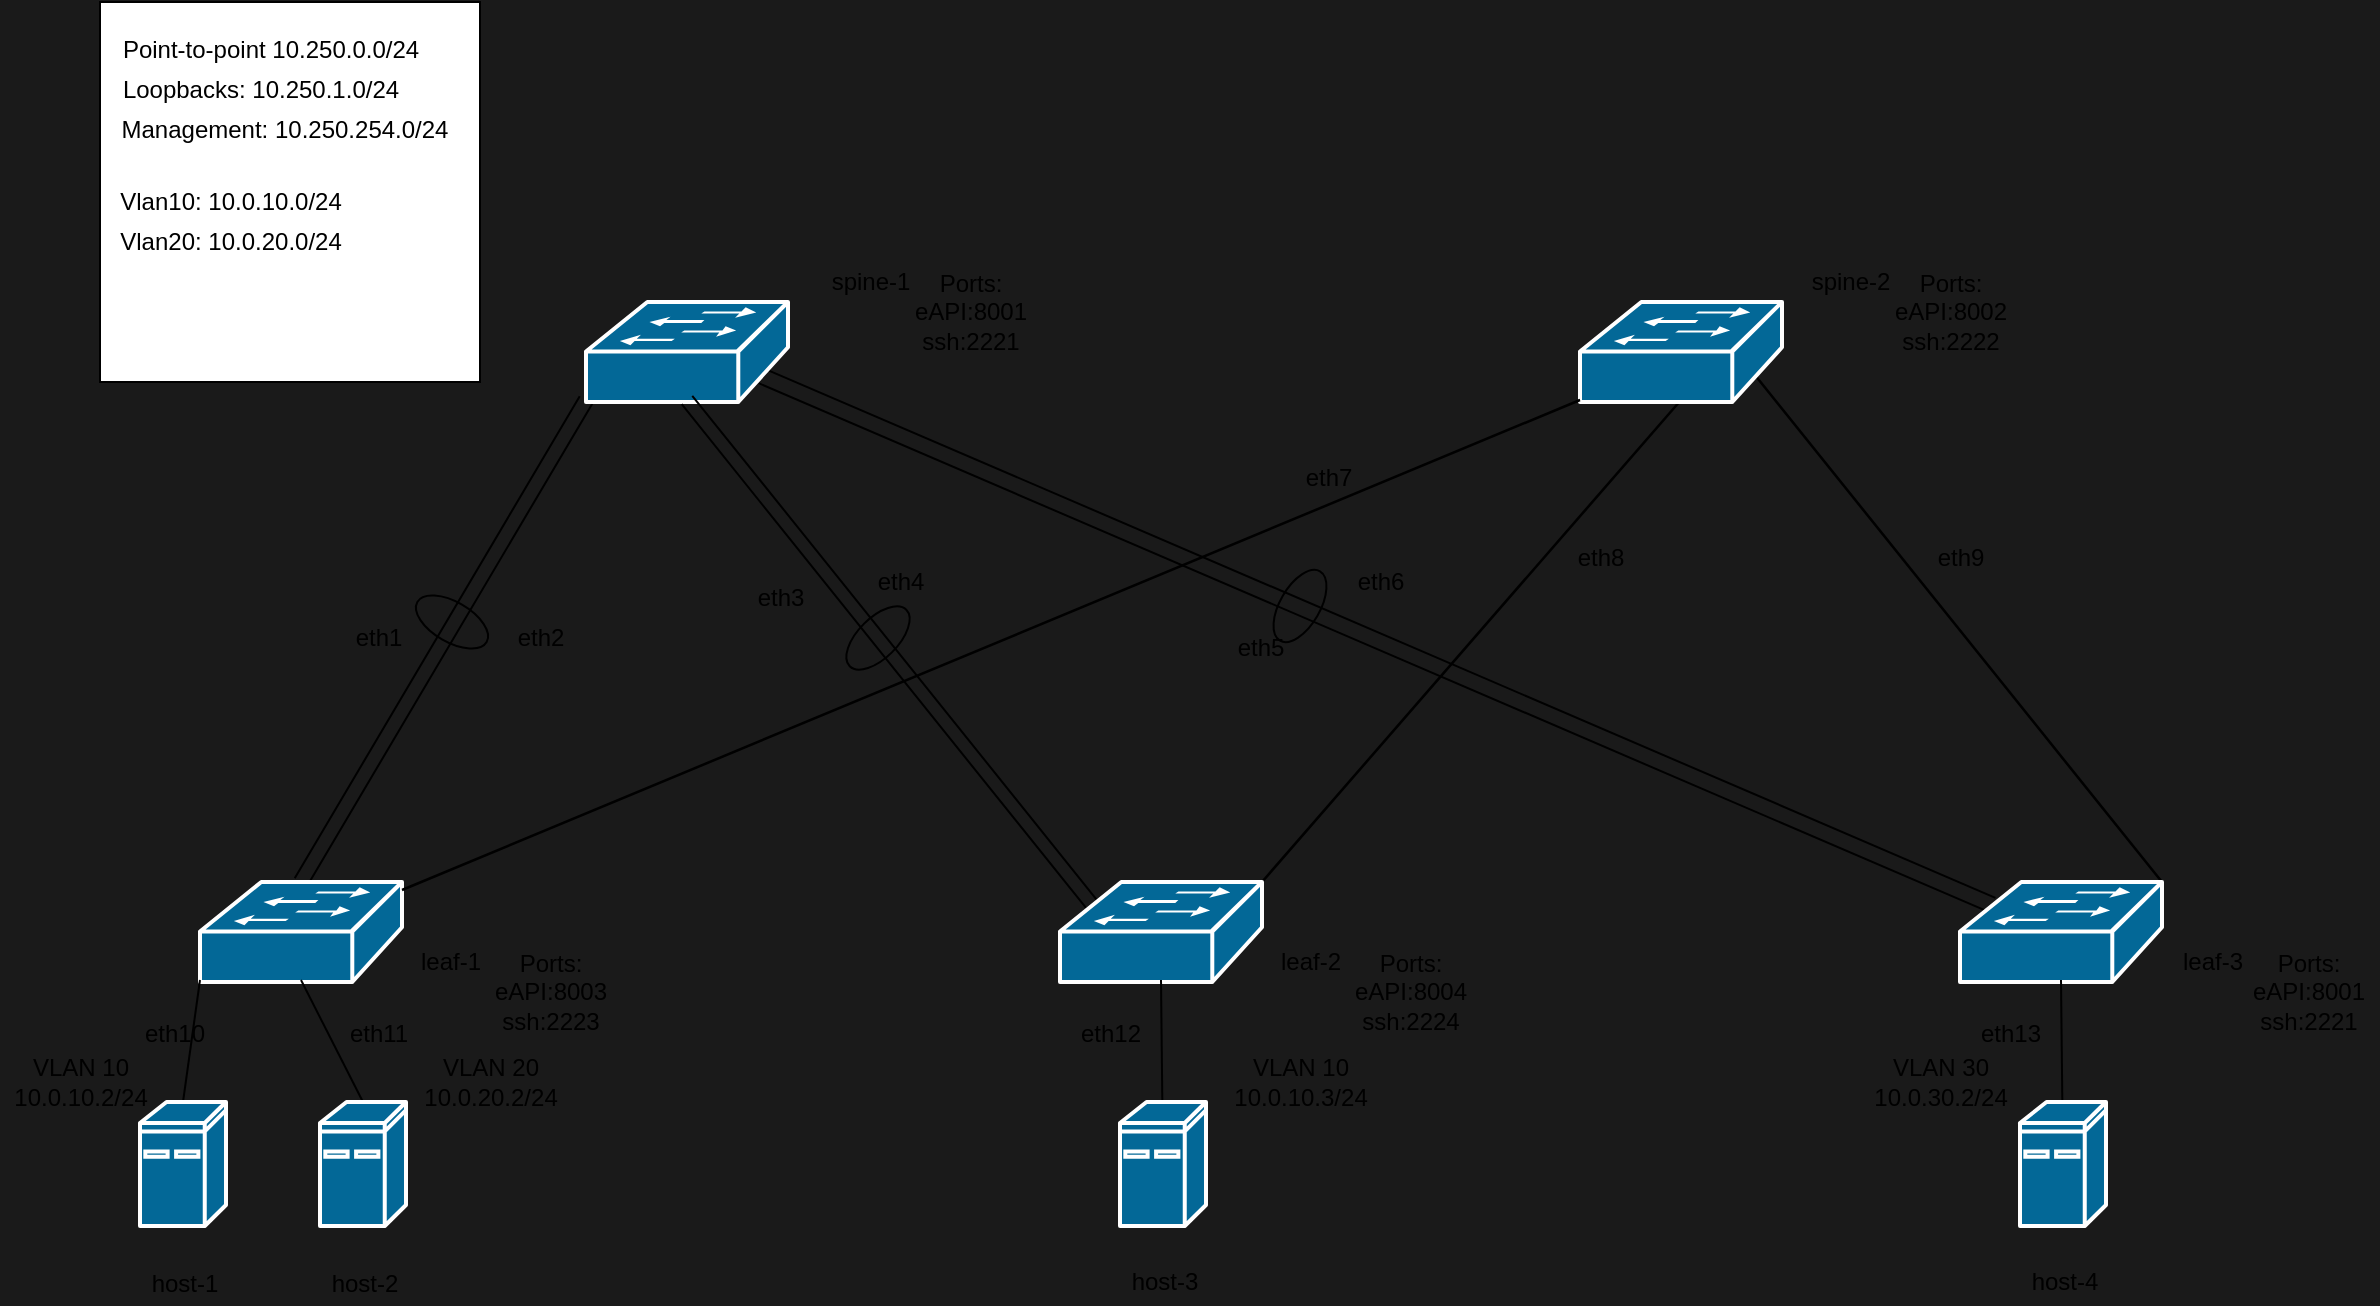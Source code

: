 <mxfile version="13.1.3">
    <diagram id="6a731a19-8d31-9384-78a2-239565b7b9f0" name="Page-1">
        <mxGraphModel dx="2655" dy="832" grid="1" gridSize="10" guides="1" tooltips="1" connect="1" arrows="1" fold="1" page="1" pageScale="1" pageWidth="1169" pageHeight="827" background="#1A1A1A" math="0" shadow="0">
            <root>
                <mxCell id="0"/>
                <mxCell id="1" value="Base 5-node" style="" parent="0"/>
                <mxCell id="baM0oSwgijgu1ItRGs0o-2263" style="edgeStyle=none;shape=link;rounded=0;orthogonalLoop=1;jettySize=auto;html=1;exitX=0;exitY=0.98;exitDx=0;exitDy=0;exitPerimeter=0;entryX=0.5;entryY=0;entryDx=0;entryDy=0;entryPerimeter=0;width=7.297;" parent="1" source="baM0oSwgijgu1ItRGs0o-2258" target="baM0oSwgijgu1ItRGs0o-2260" edge="1">
                    <mxGeometry relative="1" as="geometry"/>
                </mxCell>
                <mxCell id="baM0oSwgijgu1ItRGs0o-2270" style="edgeStyle=none;shape=link;rounded=0;orthogonalLoop=1;jettySize=auto;html=1;exitX=0.87;exitY=0.74;exitDx=0;exitDy=0;exitPerimeter=0;entryX=0.16;entryY=0.23;entryDx=0;entryDy=0;entryPerimeter=0;width=7.838;" parent="1" source="baM0oSwgijgu1ItRGs0o-2258" target="baM0oSwgijgu1ItRGs0o-2262" edge="1">
                    <mxGeometry relative="1" as="geometry"/>
                </mxCell>
                <mxCell id="baM0oSwgijgu1ItRGs0o-2258" value="" style="shape=mxgraph.cisco.switches.workgroup_switch;html=1;pointerEvents=1;dashed=0;fillColor=#036897;strokeColor=#ffffff;strokeWidth=2;verticalLabelPosition=bottom;verticalAlign=top;align=center;outlineConnect=0;" parent="1" vertex="1">
                    <mxGeometry x="273" y="190" width="101" height="50" as="geometry"/>
                </mxCell>
                <mxCell id="baM0oSwgijgu1ItRGs0o-2267" style="edgeStyle=none;shape=link;rounded=0;orthogonalLoop=1;jettySize=auto;html=1;exitX=0.87;exitY=0.74;exitDx=0;exitDy=0;exitPerimeter=0;entryX=1;entryY=0;entryDx=0;entryDy=0;entryPerimeter=0;width=-0.27;" parent="1" source="baM0oSwgijgu1ItRGs0o-2259" target="baM0oSwgijgu1ItRGs0o-2262" edge="1">
                    <mxGeometry relative="1" as="geometry"/>
                </mxCell>
                <mxCell id="baM0oSwgijgu1ItRGs0o-2271" style="edgeStyle=none;shape=link;rounded=0;orthogonalLoop=1;jettySize=auto;html=1;exitX=0.5;exitY=0.98;exitDx=0;exitDy=0;exitPerimeter=0;entryX=1;entryY=0;entryDx=0;entryDy=0;entryPerimeter=0;width=-0.27;" parent="1" source="baM0oSwgijgu1ItRGs0o-2259" target="baM0oSwgijgu1ItRGs0o-2261" edge="1">
                    <mxGeometry relative="1" as="geometry"/>
                </mxCell>
                <mxCell id="baM0oSwgijgu1ItRGs0o-2259" value="" style="shape=mxgraph.cisco.switches.workgroup_switch;html=1;pointerEvents=1;dashed=0;fillColor=#036897;strokeColor=#ffffff;strokeWidth=2;verticalLabelPosition=bottom;verticalAlign=top;align=center;outlineConnect=0;" parent="1" vertex="1">
                    <mxGeometry x="770" y="190" width="101" height="50" as="geometry"/>
                </mxCell>
                <mxCell id="baM0oSwgijgu1ItRGs0o-2260" value="" style="shape=mxgraph.cisco.switches.workgroup_switch;html=1;pointerEvents=1;dashed=0;fillColor=#036897;strokeColor=#ffffff;strokeWidth=2;verticalLabelPosition=bottom;verticalAlign=top;align=center;outlineConnect=0;" parent="1" vertex="1">
                    <mxGeometry x="80" y="480" width="101" height="50" as="geometry"/>
                </mxCell>
                <mxCell id="baM0oSwgijgu1ItRGs0o-2265" style="edgeStyle=none;shape=link;rounded=0;orthogonalLoop=1;jettySize=auto;html=1;exitX=0.16;exitY=0.23;exitDx=0;exitDy=0;exitPerimeter=0;entryX=0.5;entryY=0.98;entryDx=0;entryDy=0;entryPerimeter=0;width=6.757;" parent="1" source="baM0oSwgijgu1ItRGs0o-2261" target="baM0oSwgijgu1ItRGs0o-2258" edge="1">
                    <mxGeometry relative="1" as="geometry"/>
                </mxCell>
                <mxCell id="baM0oSwgijgu1ItRGs0o-2266" style="edgeStyle=none;shape=link;rounded=0;orthogonalLoop=1;jettySize=auto;html=1;entryX=0;entryY=0.98;entryDx=0;entryDy=0;entryPerimeter=0;width=0.27;" parent="1" source="baM0oSwgijgu1ItRGs0o-2260" target="baM0oSwgijgu1ItRGs0o-2259" edge="1">
                    <mxGeometry relative="1" as="geometry"/>
                </mxCell>
                <mxCell id="baM0oSwgijgu1ItRGs0o-2261" value="" style="shape=mxgraph.cisco.switches.workgroup_switch;html=1;pointerEvents=1;dashed=0;fillColor=#036897;strokeColor=#ffffff;strokeWidth=2;verticalLabelPosition=bottom;verticalAlign=top;align=center;outlineConnect=0;" parent="1" vertex="1">
                    <mxGeometry x="510" y="480" width="101" height="50" as="geometry"/>
                </mxCell>
                <mxCell id="baM0oSwgijgu1ItRGs0o-2262" value="" style="shape=mxgraph.cisco.switches.workgroup_switch;html=1;pointerEvents=1;dashed=0;fillColor=#036897;strokeColor=#ffffff;strokeWidth=2;verticalLabelPosition=bottom;verticalAlign=top;align=center;outlineConnect=0;" parent="1" vertex="1">
                    <mxGeometry x="960" y="480" width="101" height="50" as="geometry"/>
                </mxCell>
                <mxCell id="baM0oSwgijgu1ItRGs0o-2276" value="spine-1" style="text;html=1;align=center;verticalAlign=middle;resizable=0;points=[];autosize=1;" parent="1" vertex="1">
                    <mxGeometry x="390" y="170" width="50" height="20" as="geometry"/>
                </mxCell>
                <mxCell id="baM0oSwgijgu1ItRGs0o-2277" value="spine-2" style="text;html=1;align=center;verticalAlign=middle;resizable=0;points=[];autosize=1;" parent="1" vertex="1">
                    <mxGeometry x="880" y="170" width="50" height="20" as="geometry"/>
                </mxCell>
                <mxCell id="baM0oSwgijgu1ItRGs0o-2278" value="leaf-1" style="text;html=1;align=center;verticalAlign=middle;resizable=0;points=[];autosize=1;" parent="1" vertex="1">
                    <mxGeometry x="180" y="510" width="50" height="20" as="geometry"/>
                </mxCell>
                <mxCell id="baM0oSwgijgu1ItRGs0o-2279" value="leaf-2" style="text;html=1;align=center;verticalAlign=middle;resizable=0;points=[];autosize=1;" parent="1" vertex="1">
                    <mxGeometry x="610" y="510" width="50" height="20" as="geometry"/>
                </mxCell>
                <mxCell id="baM0oSwgijgu1ItRGs0o-2280" value="leaf-3" style="text;html=1;align=center;verticalAlign=middle;resizable=0;points=[];autosize=1;" parent="1" vertex="1">
                    <mxGeometry x="1061" y="510" width="50" height="20" as="geometry"/>
                </mxCell>
                <mxCell id="baM0oSwgijgu1ItRGs0o-2315" value="" style="ellipse;whiteSpace=wrap;html=1;fillColor=none;rotation=30;connectable=0;" parent="1" vertex="1">
                    <mxGeometry x="186" y="340" width="40" height="20" as="geometry"/>
                </mxCell>
                <mxCell id="baM0oSwgijgu1ItRGs0o-2319" value="" style="ellipse;whiteSpace=wrap;html=1;fillColor=none;rotation=-45;connectable=0;" parent="1" vertex="1">
                    <mxGeometry x="399" y="348" width="40" height="20" as="geometry"/>
                </mxCell>
                <mxCell id="baM0oSwgijgu1ItRGs0o-2320" value="" style="ellipse;whiteSpace=wrap;html=1;fillColor=none;rotation=-60;connectable=0;" parent="1" vertex="1">
                    <mxGeometry x="610" y="332" width="40" height="20" as="geometry"/>
                </mxCell>
                <mxCell id="baM0oSwgijgu1ItRGs0o-2273" value="Management" style="locked=1;" parent="0" visible="0"/>
                <mxCell id="baM0oSwgijgu1ItRGs0o-2281" value="10.250.254.2/24" style="text;html=1;align=center;verticalAlign=middle;resizable=0;points=[];autosize=1;" parent="baM0oSwgijgu1ItRGs0o-2273" vertex="1">
                    <mxGeometry x="390" y="190" width="100" height="20" as="geometry"/>
                </mxCell>
                <mxCell id="baM0oSwgijgu1ItRGs0o-2282" value="10.250.254.3/24" style="text;html=1;align=center;verticalAlign=middle;resizable=0;points=[];autosize=1;" parent="baM0oSwgijgu1ItRGs0o-2273" vertex="1">
                    <mxGeometry x="880" y="190" width="100" height="20" as="geometry"/>
                </mxCell>
                <mxCell id="baM0oSwgijgu1ItRGs0o-2283" value="10.250.254.4" style="text;html=1;align=center;verticalAlign=middle;resizable=0;points=[];autosize=1;" parent="baM0oSwgijgu1ItRGs0o-2273" vertex="1">
                    <mxGeometry x="180" y="530" width="90" height="20" as="geometry"/>
                </mxCell>
                <mxCell id="baM0oSwgijgu1ItRGs0o-2284" value="10.250.254.5" style="text;html=1;align=center;verticalAlign=middle;resizable=0;points=[];autosize=1;" parent="baM0oSwgijgu1ItRGs0o-2273" vertex="1">
                    <mxGeometry x="610" y="530" width="90" height="20" as="geometry"/>
                </mxCell>
                <mxCell id="baM0oSwgijgu1ItRGs0o-2285" value="10.250.254.6" style="text;html=1;align=center;verticalAlign=middle;resizable=0;points=[];autosize=1;" parent="baM0oSwgijgu1ItRGs0o-2273" vertex="1">
                    <mxGeometry x="1060" y="530" width="90" height="20" as="geometry"/>
                </mxCell>
                <mxCell id="baM0oSwgijgu1ItRGs0o-2286" value="Loopbacks" style="locked=1;" parent="0" visible="0"/>
                <mxCell id="baM0oSwgijgu1ItRGs0o-2287" value="lo0: 10.250.1.1/32" style="text;html=1;align=center;verticalAlign=middle;resizable=0;points=[];autosize=1;" parent="baM0oSwgijgu1ItRGs0o-2286" vertex="1">
                    <mxGeometry x="380" y="210" width="110" height="20" as="geometry"/>
                </mxCell>
                <mxCell id="baM0oSwgijgu1ItRGs0o-2288" value="lo0: 10.250.1.2/32" style="text;html=1;align=center;verticalAlign=middle;resizable=0;points=[];autosize=1;" parent="baM0oSwgijgu1ItRGs0o-2286" vertex="1">
                    <mxGeometry x="870" y="210" width="110" height="20" as="geometry"/>
                </mxCell>
                <mxCell id="baM0oSwgijgu1ItRGs0o-2289" value="lo0: 10.250.1.3/32" style="text;html=1;align=center;verticalAlign=middle;resizable=0;points=[];autosize=1;" parent="baM0oSwgijgu1ItRGs0o-2286" vertex="1">
                    <mxGeometry x="170" y="546" width="110" height="20" as="geometry"/>
                </mxCell>
                <mxCell id="baM0oSwgijgu1ItRGs0o-2290" value="lo0: 10.250.1.4/32" style="text;html=1;align=center;verticalAlign=middle;resizable=0;points=[];autosize=1;" parent="baM0oSwgijgu1ItRGs0o-2286" vertex="1">
                    <mxGeometry x="600" y="546" width="110" height="20" as="geometry"/>
                </mxCell>
                <mxCell id="baM0oSwgijgu1ItRGs0o-2291" value="lo0: 10.250.1.5/32" style="text;html=1;align=center;verticalAlign=middle;resizable=0;points=[];autosize=1;" parent="baM0oSwgijgu1ItRGs0o-2286" vertex="1">
                    <mxGeometry x="1050" y="546" width="110" height="20" as="geometry"/>
                </mxCell>
                <mxCell id="baM0oSwgijgu1ItRGs0o-2292" value="Links" style="locked=1;" parent="0" visible="0"/>
                <mxCell id="baM0oSwgijgu1ItRGs0o-2293" value="10.250.0.0/30" style="text;html=1;align=center;verticalAlign=middle;resizable=0;points=[];autosize=1;" parent="baM0oSwgijgu1ItRGs0o-2292" vertex="1">
                    <mxGeometry x="105" y="320" width="90" height="20" as="geometry"/>
                </mxCell>
                <mxCell id="baM0oSwgijgu1ItRGs0o-2294" value="10.250.0.12/30" style="text;html=1;align=center;verticalAlign=middle;resizable=0;points=[];autosize=1;" parent="baM0oSwgijgu1ItRGs0o-2292" vertex="1">
                    <mxGeometry x="260" y="382" width="100" height="20" as="geometry"/>
                </mxCell>
                <mxCell id="baM0oSwgijgu1ItRGs0o-2295" value="10.250.0.4/30" style="text;html=1;align=center;verticalAlign=middle;resizable=0;points=[];autosize=1;" parent="baM0oSwgijgu1ItRGs0o-2292" vertex="1">
                    <mxGeometry x="398" y="434" width="90" height="20" as="geometry"/>
                </mxCell>
                <mxCell id="baM0oSwgijgu1ItRGs0o-2296" value="10.250.0.16/30" style="text;html=1;align=center;verticalAlign=middle;resizable=0;points=[];autosize=1;" parent="baM0oSwgijgu1ItRGs0o-2292" vertex="1">
                    <mxGeometry x="650" y="434" width="100" height="20" as="geometry"/>
                </mxCell>
                <mxCell id="baM0oSwgijgu1ItRGs0o-2297" value="10.250.0.8/30" style="text;html=1;align=center;verticalAlign=middle;resizable=0;points=[];autosize=1;" parent="baM0oSwgijgu1ItRGs0o-2292" vertex="1">
                    <mxGeometry x="780" y="382" width="90" height="20" as="geometry"/>
                </mxCell>
                <mxCell id="baM0oSwgijgu1ItRGs0o-2298" value="10.250.0.20/30" style="text;html=1;align=center;verticalAlign=middle;resizable=0;points=[];autosize=1;" parent="baM0oSwgijgu1ItRGs0o-2292" vertex="1">
                    <mxGeometry x="950" y="320" width="100" height="20" as="geometry"/>
                </mxCell>
                <mxCell id="baM0oSwgijgu1ItRGs0o-2299" value=".1" style="text;html=1;align=center;verticalAlign=middle;resizable=0;points=[];autosize=1;" parent="baM0oSwgijgu1ItRGs0o-2292" vertex="1">
                    <mxGeometry x="235" y="220" width="30" height="20" as="geometry"/>
                </mxCell>
                <mxCell id="baM0oSwgijgu1ItRGs0o-2300" value=".2" style="text;html=1;align=center;verticalAlign=middle;resizable=0;points=[];autosize=1;" parent="baM0oSwgijgu1ItRGs0o-2292" vertex="1">
                    <mxGeometry x="85" y="460" width="30" height="20" as="geometry"/>
                </mxCell>
                <mxCell id="baM0oSwgijgu1ItRGs0o-2301" value=".5" style="text;html=1;align=center;verticalAlign=middle;resizable=0;points=[];autosize=1;" parent="baM0oSwgijgu1ItRGs0o-2292" vertex="1">
                    <mxGeometry x="295" y="240" width="30" height="20" as="geometry"/>
                </mxCell>
                <mxCell id="baM0oSwgijgu1ItRGs0o-2302" value=".6" style="text;html=1;align=center;verticalAlign=middle;resizable=0;points=[];autosize=1;" parent="baM0oSwgijgu1ItRGs0o-2292" vertex="1">
                    <mxGeometry x="485" y="480" width="30" height="20" as="geometry"/>
                </mxCell>
                <mxCell id="baM0oSwgijgu1ItRGs0o-2303" value=".9" style="text;html=1;align=center;verticalAlign=middle;resizable=0;points=[];autosize=1;" parent="baM0oSwgijgu1ItRGs0o-2292" vertex="1">
                    <mxGeometry x="385" y="210" width="30" height="20" as="geometry"/>
                </mxCell>
                <mxCell id="baM0oSwgijgu1ItRGs0o-2304" value=".10" style="text;html=1;align=center;verticalAlign=middle;resizable=0;points=[];autosize=1;" parent="baM0oSwgijgu1ItRGs0o-2292" vertex="1">
                    <mxGeometry x="965" y="460" width="30" height="20" as="geometry"/>
                </mxCell>
                <mxCell id="baM0oSwgijgu1ItRGs0o-2305" value=".13" style="text;html=1;align=center;verticalAlign=middle;resizable=0;points=[];autosize=1;" parent="baM0oSwgijgu1ItRGs0o-2292" vertex="1">
                    <mxGeometry x="715" y="210" width="30" height="20" as="geometry"/>
                </mxCell>
                <mxCell id="baM0oSwgijgu1ItRGs0o-2306" value=".14" style="text;html=1;align=center;verticalAlign=middle;resizable=0;points=[];autosize=1;" parent="baM0oSwgijgu1ItRGs0o-2292" vertex="1">
                    <mxGeometry x="205" y="480" width="30" height="20" as="geometry"/>
                </mxCell>
                <mxCell id="baM0oSwgijgu1ItRGs0o-2307" value=".15" style="text;html=1;align=center;verticalAlign=middle;resizable=0;points=[];autosize=1;" parent="baM0oSwgijgu1ItRGs0o-2292" vertex="1">
                    <mxGeometry x="815" y="250" width="30" height="20" as="geometry"/>
                </mxCell>
                <mxCell id="baM0oSwgijgu1ItRGs0o-2308" value=".16" style="text;html=1;align=center;verticalAlign=middle;resizable=0;points=[];autosize=1;" parent="baM0oSwgijgu1ItRGs0o-2292" vertex="1">
                    <mxGeometry x="625" y="480" width="30" height="20" as="geometry"/>
                </mxCell>
                <mxCell id="baM0oSwgijgu1ItRGs0o-2309" value=".21" style="text;html=1;align=center;verticalAlign=middle;resizable=0;points=[];autosize=1;" parent="baM0oSwgijgu1ItRGs0o-2292" vertex="1">
                    <mxGeometry x="885" y="220" width="30" height="20" as="geometry"/>
                </mxCell>
                <mxCell id="baM0oSwgijgu1ItRGs0o-2310" value=".22" style="text;html=1;align=center;verticalAlign=middle;resizable=0;points=[];autosize=1;" parent="baM0oSwgijgu1ItRGs0o-2292" vertex="1">
                    <mxGeometry x="1065" y="440" width="30" height="20" as="geometry"/>
                </mxCell>
                <mxCell id="5" value="Hosts" style="locked=1;" parent="0"/>
                <mxCell id="10" style="rounded=0;orthogonalLoop=1;jettySize=auto;html=1;exitX=0;exitY=0.98;exitDx=0;exitDy=0;exitPerimeter=0;entryX=0.5;entryY=0;entryDx=0;entryDy=0;entryPerimeter=0;endArrow=none;endFill=0;" edge="1" parent="5" source="baM0oSwgijgu1ItRGs0o-2260" target="6">
                    <mxGeometry relative="1" as="geometry"/>
                </mxCell>
                <mxCell id="11" style="edgeStyle=none;rounded=0;orthogonalLoop=1;jettySize=auto;html=1;exitX=0.5;exitY=0.98;exitDx=0;exitDy=0;exitPerimeter=0;entryX=0.5;entryY=0;entryDx=0;entryDy=0;entryPerimeter=0;endArrow=none;endFill=0;" edge="1" parent="5" source="baM0oSwgijgu1ItRGs0o-2260" target="7">
                    <mxGeometry relative="1" as="geometry"/>
                </mxCell>
                <mxCell id="12" style="edgeStyle=none;rounded=0;orthogonalLoop=1;jettySize=auto;html=1;exitX=0.5;exitY=0.98;exitDx=0;exitDy=0;exitPerimeter=0;endArrow=none;endFill=0;" edge="1" parent="5" source="baM0oSwgijgu1ItRGs0o-2261" target="8">
                    <mxGeometry relative="1" as="geometry"/>
                </mxCell>
                <mxCell id="13" style="edgeStyle=none;rounded=0;orthogonalLoop=1;jettySize=auto;html=1;exitX=0.5;exitY=0.98;exitDx=0;exitDy=0;exitPerimeter=0;endArrow=none;endFill=0;" edge="1" parent="5" source="baM0oSwgijgu1ItRGs0o-2262" target="9">
                    <mxGeometry relative="1" as="geometry"/>
                </mxCell>
                <mxCell id="26" value="VLAN 10&lt;br&gt;10.0.10.2/24" style="text;html=1;align=center;verticalAlign=middle;resizable=0;points=[];autosize=1;" vertex="1" parent="5">
                    <mxGeometry x="-20" y="565" width="80" height="30" as="geometry"/>
                </mxCell>
                <mxCell id="28" value="VLAN 20&lt;br&gt;10.0.20.2/24" style="text;html=1;align=center;verticalAlign=middle;resizable=0;points=[];autosize=1;" vertex="1" parent="5">
                    <mxGeometry x="185" y="565" width="80" height="30" as="geometry"/>
                </mxCell>
                <mxCell id="27" value="VLAN 10&lt;br&gt;10.0.10.3/24" style="text;html=1;align=center;verticalAlign=middle;resizable=0;points=[];autosize=1;" vertex="1" parent="5">
                    <mxGeometry x="590" y="565" width="80" height="30" as="geometry"/>
                </mxCell>
                <mxCell id="29" value="VLAN 30&lt;br&gt;10.0.30.2/24" style="text;html=1;align=center;verticalAlign=middle;resizable=0;points=[];autosize=1;" vertex="1" parent="5">
                    <mxGeometry x="910" y="565" width="80" height="30" as="geometry"/>
                </mxCell>
                <mxCell id="6" value="" style="shape=mxgraph.cisco.computers_and_peripherals.ibm_mini_as400;html=1;pointerEvents=1;dashed=0;fillColor=#036897;strokeColor=#ffffff;strokeWidth=2;verticalLabelPosition=bottom;verticalAlign=top;align=center;outlineConnect=0;" vertex="1" parent="5">
                    <mxGeometry x="50" y="590" width="43" height="62" as="geometry"/>
                </mxCell>
                <mxCell id="7" value="" style="shape=mxgraph.cisco.computers_and_peripherals.ibm_mini_as400;html=1;pointerEvents=1;dashed=0;fillColor=#036897;strokeColor=#ffffff;strokeWidth=2;verticalLabelPosition=bottom;verticalAlign=top;align=center;outlineConnect=0;" vertex="1" parent="5">
                    <mxGeometry x="140" y="590" width="43" height="62" as="geometry"/>
                </mxCell>
                <mxCell id="8" value="" style="shape=mxgraph.cisco.computers_and_peripherals.ibm_mini_as400;html=1;pointerEvents=1;dashed=0;fillColor=#036897;strokeColor=#ffffff;strokeWidth=2;verticalLabelPosition=bottom;verticalAlign=top;align=center;outlineConnect=0;" vertex="1" parent="5">
                    <mxGeometry x="540" y="590" width="43" height="62" as="geometry"/>
                </mxCell>
                <mxCell id="9" value="" style="shape=mxgraph.cisco.computers_and_peripherals.ibm_mini_as400;html=1;pointerEvents=1;dashed=0;fillColor=#036897;strokeColor=#ffffff;strokeWidth=2;verticalLabelPosition=bottom;verticalAlign=top;align=center;outlineConnect=0;" vertex="1" parent="5">
                    <mxGeometry x="990" y="590" width="43" height="62" as="geometry"/>
                </mxCell>
                <mxCell id="14" value="host-1" style="text;html=1;align=center;verticalAlign=middle;resizable=0;points=[];autosize=1;" vertex="1" parent="5">
                    <mxGeometry x="46.5" y="671" width="50" height="20" as="geometry"/>
                </mxCell>
                <mxCell id="15" value="host-2" style="text;html=1;align=center;verticalAlign=middle;resizable=0;points=[];autosize=1;" vertex="1" parent="5">
                    <mxGeometry x="136.5" y="671" width="50" height="20" as="geometry"/>
                </mxCell>
                <mxCell id="16" value="host-3" style="text;html=1;align=center;verticalAlign=middle;resizable=0;points=[];autosize=1;" vertex="1" parent="5">
                    <mxGeometry x="536.5" y="670" width="50" height="20" as="geometry"/>
                </mxCell>
                <mxCell id="17" value="host-4" style="text;html=1;align=center;verticalAlign=middle;resizable=0;points=[];autosize=1;" vertex="1" parent="5">
                    <mxGeometry x="986.5" y="670" width="50" height="20" as="geometry"/>
                </mxCell>
                <mxCell id="18" value="IPAM Key" style="" parent="0"/>
                <mxCell id="20" value="" style="whiteSpace=wrap;html=1;" vertex="1" parent="18">
                    <mxGeometry x="30" y="40" width="190" height="190" as="geometry"/>
                </mxCell>
                <mxCell id="21" value="Point-to-point 10.250.0.0/24" style="text;html=1;align=center;verticalAlign=middle;resizable=0;points=[];autosize=1;" vertex="1" parent="18">
                    <mxGeometry x="35" y="54" width="160" height="20" as="geometry"/>
                </mxCell>
                <mxCell id="22" value="Loopbacks: 10.250.1.0/24" style="text;html=1;align=center;verticalAlign=middle;resizable=0;points=[];autosize=1;" vertex="1" parent="18">
                    <mxGeometry x="35" y="74" width="150" height="20" as="geometry"/>
                </mxCell>
                <mxCell id="23" value="Management: 10.250.254.0/24" style="text;html=1;align=center;verticalAlign=middle;resizable=0;points=[];autosize=1;" vertex="1" parent="18">
                    <mxGeometry x="32" y="94" width="180" height="20" as="geometry"/>
                </mxCell>
                <mxCell id="24" value="Vlan10: 10.0.10.0/24" style="text;html=1;align=center;verticalAlign=middle;resizable=0;points=[];autosize=1;" vertex="1" parent="18">
                    <mxGeometry x="30" y="130" width="130" height="20" as="geometry"/>
                </mxCell>
                <mxCell id="25" value="Vlan20: 10.0.20.0/24" style="text;html=1;align=center;verticalAlign=middle;resizable=0;points=[];autosize=1;" vertex="1" parent="18">
                    <mxGeometry x="30" y="150" width="130" height="20" as="geometry"/>
                </mxCell>
                <mxCell id="30" value="VxLAN" style="locked=1;" parent="0" visible="0"/>
                <mxCell id="32" value="" style="whiteSpace=wrap;html=1;" vertex="1" parent="30">
                    <mxGeometry x="310" y="40" width="330" height="120" as="geometry"/>
                </mxCell>
                <mxCell id="33" value="VNI 10: VLAN 10" style="text;html=1;align=center;verticalAlign=middle;resizable=0;points=[];autosize=1;" vertex="1" parent="30">
                    <mxGeometry x="320" y="50" width="110" height="20" as="geometry"/>
                </mxCell>
                <mxCell id="34" value="VNI 20: VLAN 20" style="text;html=1;align=center;verticalAlign=middle;resizable=0;points=[];autosize=1;" vertex="1" parent="30">
                    <mxGeometry x="320" y="70" width="110" height="20" as="geometry"/>
                </mxCell>
                <mxCell id="35" value="VNI 30: VLAN 30" style="text;html=1;align=center;verticalAlign=middle;resizable=0;points=[];autosize=1;" vertex="1" parent="30">
                    <mxGeometry x="320" y="90" width="110" height="20" as="geometry"/>
                </mxCell>
                <mxCell id="56" value="VTEPs: 10.250.3.0/24" style="text;html=1;align=center;verticalAlign=middle;resizable=0;points=[];autosize=1;" vertex="1" parent="30">
                    <mxGeometry x="34" y="113" width="130" height="20" as="geometry"/>
                </mxCell>
                <mxCell id="57" value="leaf-1 VTEP IP: 10.250.3.1" style="text;html=1;align=center;verticalAlign=middle;resizable=0;points=[];autosize=1;" vertex="1" parent="30">
                    <mxGeometry x="435" y="50" width="160" height="20" as="geometry"/>
                </mxCell>
                <mxCell id="58" value="leaf-1 VTEP IP: 10.250.3.1" style="text;html=1;align=center;verticalAlign=middle;resizable=0;points=[];autosize=1;" vertex="1" parent="30">
                    <mxGeometry x="195" y="490" width="160" height="20" as="geometry"/>
                </mxCell>
                <mxCell id="59" value="leaf-2 VTEP IP: 10.250.3.2" style="text;html=1;align=center;verticalAlign=middle;resizable=0;points=[];autosize=1;" vertex="1" parent="30">
                    <mxGeometry x="615" y="490" width="160" height="20" as="geometry"/>
                </mxCell>
                <mxCell id="60" value="leaf-2 VTEP IP: 10.250.3.2" style="text;html=1;align=center;verticalAlign=middle;resizable=0;points=[];autosize=1;" vertex="1" parent="30">
                    <mxGeometry x="435" y="70" width="160" height="20" as="geometry"/>
                </mxCell>
                <mxCell id="61" value="leaf-3 VTEP IP: 10.250.3.3" style="text;html=1;align=center;verticalAlign=middle;resizable=0;points=[];autosize=1;" vertex="1" parent="30">
                    <mxGeometry x="435" y="91" width="160" height="20" as="geometry"/>
                </mxCell>
                <mxCell id="62" value="leaf-3 VTEP IP: 10.250.3.3" style="text;html=1;align=center;verticalAlign=middle;resizable=0;points=[];autosize=1;" vertex="1" parent="30">
                    <mxGeometry x="1075" y="570" width="160" height="20" as="geometry"/>
                </mxCell>
                <mxCell id="36" value="Terraform" style="locked=1;" parent="0"/>
                <mxCell id="37" value="eth1" style="text;html=1;align=center;verticalAlign=middle;resizable=0;points=[];autosize=1;" vertex="1" parent="36">
                    <mxGeometry x="149" y="348" width="40" height="20" as="geometry"/>
                </mxCell>
                <mxCell id="38" value="eth2" style="text;html=1;align=center;verticalAlign=middle;resizable=0;points=[];autosize=1;" vertex="1" parent="36">
                    <mxGeometry x="230" y="348" width="40" height="20" as="geometry"/>
                </mxCell>
                <mxCell id="39" value="eth3" style="text;html=1;align=center;verticalAlign=middle;resizable=0;points=[];autosize=1;" vertex="1" parent="36">
                    <mxGeometry x="350" y="328" width="40" height="20" as="geometry"/>
                </mxCell>
                <mxCell id="40" value="eth4" style="text;html=1;align=center;verticalAlign=middle;resizable=0;points=[];autosize=1;" vertex="1" parent="36">
                    <mxGeometry x="410" y="320" width="40" height="20" as="geometry"/>
                </mxCell>
                <mxCell id="41" value="eth5" style="text;html=1;align=center;verticalAlign=middle;resizable=0;points=[];autosize=1;" vertex="1" parent="36">
                    <mxGeometry x="590" y="353" width="40" height="20" as="geometry"/>
                </mxCell>
                <mxCell id="42" value="eth6" style="text;html=1;align=center;verticalAlign=middle;resizable=0;points=[];autosize=1;" vertex="1" parent="36">
                    <mxGeometry x="650" y="320" width="40" height="20" as="geometry"/>
                </mxCell>
                <mxCell id="43" value="eth7" style="text;html=1;align=center;verticalAlign=middle;resizable=0;points=[];autosize=1;" vertex="1" parent="36">
                    <mxGeometry x="624" y="268" width="40" height="20" as="geometry"/>
                </mxCell>
                <mxCell id="44" value="eth8" style="text;html=1;align=center;verticalAlign=middle;resizable=0;points=[];autosize=1;" vertex="1" parent="36">
                    <mxGeometry x="760" y="308" width="40" height="20" as="geometry"/>
                </mxCell>
                <mxCell id="45" value="eth9" style="text;html=1;align=center;verticalAlign=middle;resizable=0;points=[];autosize=1;" vertex="1" parent="36">
                    <mxGeometry x="940" y="308" width="40" height="20" as="geometry"/>
                </mxCell>
                <mxCell id="46" value="Ports:&lt;br&gt;eAPI:8001&lt;br&gt;ssh:2221" style="text;html=1;align=center;verticalAlign=middle;resizable=0;points=[];autosize=1;" vertex="1" parent="36">
                    <mxGeometry x="430" y="170" width="70" height="50" as="geometry"/>
                </mxCell>
                <mxCell id="48" value="Ports:&lt;br&gt;eAPI:8002&lt;br&gt;ssh:2222" style="text;html=1;align=center;verticalAlign=middle;resizable=0;points=[];autosize=1;" vertex="1" parent="36">
                    <mxGeometry x="920" y="170" width="70" height="50" as="geometry"/>
                </mxCell>
                <mxCell id="49" value="Ports:&lt;br&gt;eAPI:8003&lt;br&gt;ssh:2223" style="text;html=1;align=center;verticalAlign=middle;resizable=0;points=[];autosize=1;" vertex="1" parent="36">
                    <mxGeometry x="220" y="510" width="70" height="50" as="geometry"/>
                </mxCell>
                <mxCell id="50" value="Ports:&lt;br&gt;eAPI:8004&lt;br&gt;ssh:2224" style="text;html=1;align=center;verticalAlign=middle;resizable=0;points=[];autosize=1;" vertex="1" parent="36">
                    <mxGeometry x="650" y="510" width="70" height="50" as="geometry"/>
                </mxCell>
                <mxCell id="51" value="Ports:&lt;br&gt;eAPI:8001&lt;br&gt;ssh:2221" style="text;html=1;align=center;verticalAlign=middle;resizable=0;points=[];autosize=1;" vertex="1" parent="36">
                    <mxGeometry x="1099" y="510" width="70" height="50" as="geometry"/>
                </mxCell>
                <mxCell id="52" value="eth10" style="text;html=1;align=center;verticalAlign=middle;resizable=0;points=[];autosize=1;" vertex="1" parent="36">
                    <mxGeometry x="42" y="546" width="50" height="20" as="geometry"/>
                </mxCell>
                <mxCell id="53" value="eth11" style="text;html=1;align=center;verticalAlign=middle;resizable=0;points=[];autosize=1;" vertex="1" parent="36">
                    <mxGeometry x="149" y="546" width="40" height="20" as="geometry"/>
                </mxCell>
                <mxCell id="54" value="eth12" style="text;html=1;align=center;verticalAlign=middle;resizable=0;points=[];autosize=1;" vertex="1" parent="36">
                    <mxGeometry x="510" y="546" width="50" height="20" as="geometry"/>
                </mxCell>
                <mxCell id="55" value="eth13" style="text;html=1;align=center;verticalAlign=middle;resizable=0;points=[];autosize=1;" vertex="1" parent="36">
                    <mxGeometry x="960" y="546" width="50" height="20" as="geometry"/>
                </mxCell>
            </root>
        </mxGraphModel>
    </diagram>
</mxfile>